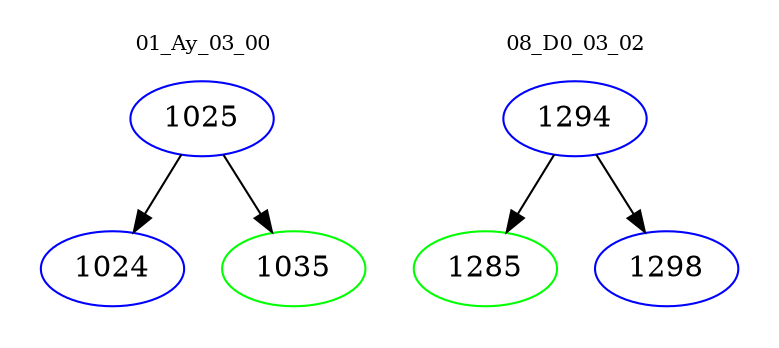 digraph{
subgraph cluster_0 {
color = white
label = "01_Ay_03_00";
fontsize=10;
T0_1025 [label="1025", color="blue"]
T0_1025 -> T0_1024 [color="black"]
T0_1024 [label="1024", color="blue"]
T0_1025 -> T0_1035 [color="black"]
T0_1035 [label="1035", color="green"]
}
subgraph cluster_1 {
color = white
label = "08_D0_03_02";
fontsize=10;
T1_1294 [label="1294", color="blue"]
T1_1294 -> T1_1285 [color="black"]
T1_1285 [label="1285", color="green"]
T1_1294 -> T1_1298 [color="black"]
T1_1298 [label="1298", color="blue"]
}
}
